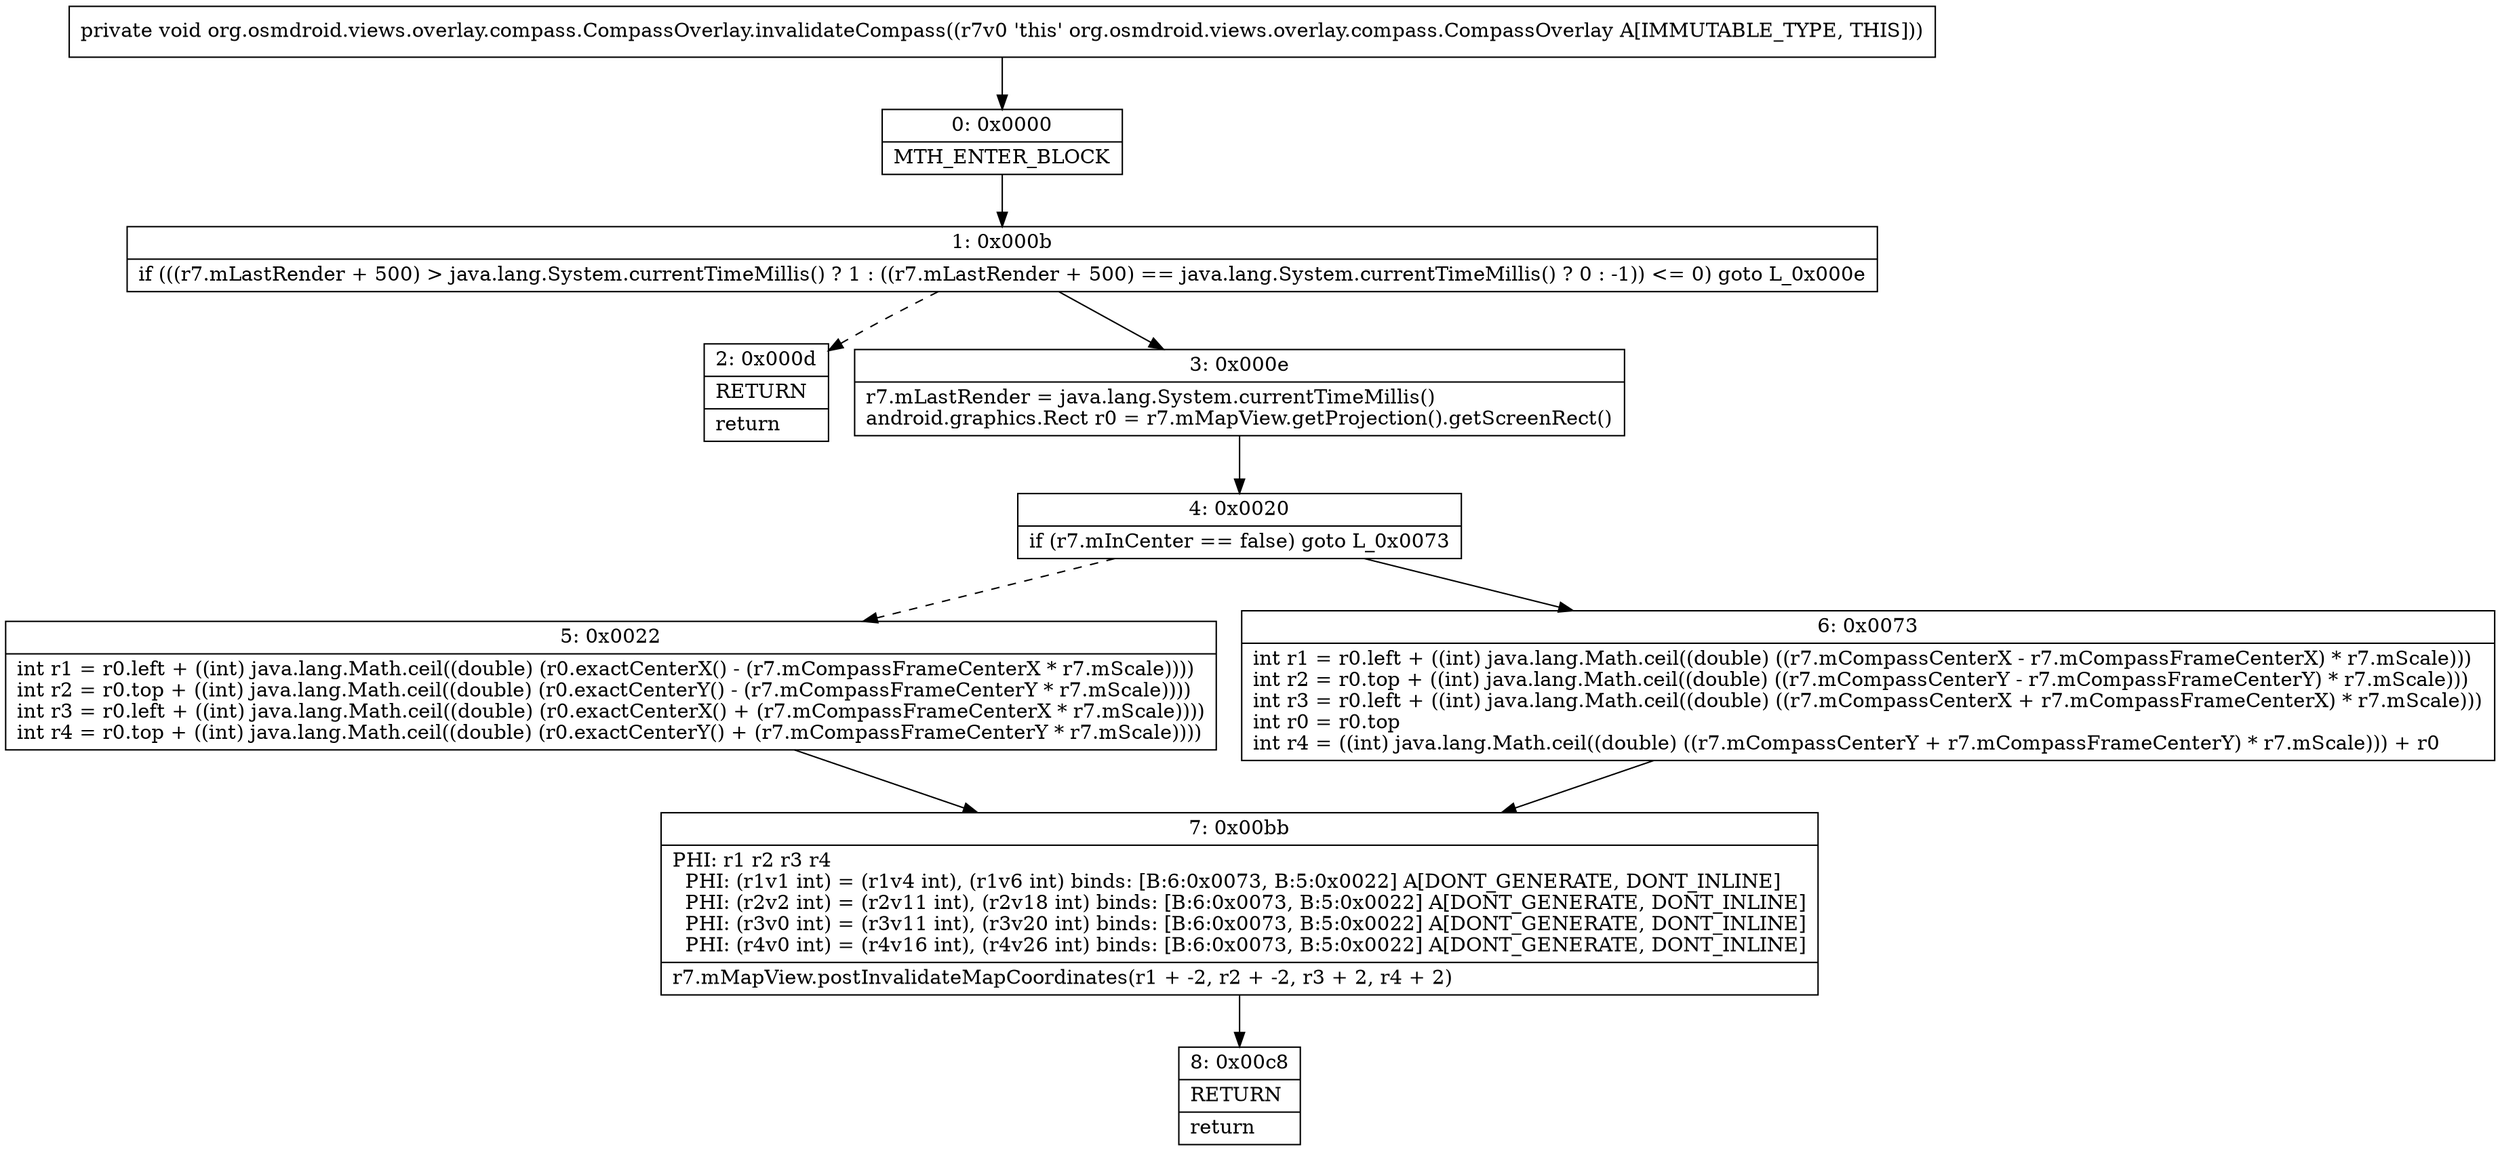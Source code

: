 digraph "CFG fororg.osmdroid.views.overlay.compass.CompassOverlay.invalidateCompass()V" {
Node_0 [shape=record,label="{0\:\ 0x0000|MTH_ENTER_BLOCK\l}"];
Node_1 [shape=record,label="{1\:\ 0x000b|if (((r7.mLastRender + 500) \> java.lang.System.currentTimeMillis() ? 1 : ((r7.mLastRender + 500) == java.lang.System.currentTimeMillis() ? 0 : \-1)) \<= 0) goto L_0x000e\l}"];
Node_2 [shape=record,label="{2\:\ 0x000d|RETURN\l|return\l}"];
Node_3 [shape=record,label="{3\:\ 0x000e|r7.mLastRender = java.lang.System.currentTimeMillis()\landroid.graphics.Rect r0 = r7.mMapView.getProjection().getScreenRect()\l}"];
Node_4 [shape=record,label="{4\:\ 0x0020|if (r7.mInCenter == false) goto L_0x0073\l}"];
Node_5 [shape=record,label="{5\:\ 0x0022|int r1 = r0.left + ((int) java.lang.Math.ceil((double) (r0.exactCenterX() \- (r7.mCompassFrameCenterX * r7.mScale))))\lint r2 = r0.top + ((int) java.lang.Math.ceil((double) (r0.exactCenterY() \- (r7.mCompassFrameCenterY * r7.mScale))))\lint r3 = r0.left + ((int) java.lang.Math.ceil((double) (r0.exactCenterX() + (r7.mCompassFrameCenterX * r7.mScale))))\lint r4 = r0.top + ((int) java.lang.Math.ceil((double) (r0.exactCenterY() + (r7.mCompassFrameCenterY * r7.mScale))))\l}"];
Node_6 [shape=record,label="{6\:\ 0x0073|int r1 = r0.left + ((int) java.lang.Math.ceil((double) ((r7.mCompassCenterX \- r7.mCompassFrameCenterX) * r7.mScale)))\lint r2 = r0.top + ((int) java.lang.Math.ceil((double) ((r7.mCompassCenterY \- r7.mCompassFrameCenterY) * r7.mScale)))\lint r3 = r0.left + ((int) java.lang.Math.ceil((double) ((r7.mCompassCenterX + r7.mCompassFrameCenterX) * r7.mScale)))\lint r0 = r0.top\lint r4 = ((int) java.lang.Math.ceil((double) ((r7.mCompassCenterY + r7.mCompassFrameCenterY) * r7.mScale))) + r0\l}"];
Node_7 [shape=record,label="{7\:\ 0x00bb|PHI: r1 r2 r3 r4 \l  PHI: (r1v1 int) = (r1v4 int), (r1v6 int) binds: [B:6:0x0073, B:5:0x0022] A[DONT_GENERATE, DONT_INLINE]\l  PHI: (r2v2 int) = (r2v11 int), (r2v18 int) binds: [B:6:0x0073, B:5:0x0022] A[DONT_GENERATE, DONT_INLINE]\l  PHI: (r3v0 int) = (r3v11 int), (r3v20 int) binds: [B:6:0x0073, B:5:0x0022] A[DONT_GENERATE, DONT_INLINE]\l  PHI: (r4v0 int) = (r4v16 int), (r4v26 int) binds: [B:6:0x0073, B:5:0x0022] A[DONT_GENERATE, DONT_INLINE]\l|r7.mMapView.postInvalidateMapCoordinates(r1 + \-2, r2 + \-2, r3 + 2, r4 + 2)\l}"];
Node_8 [shape=record,label="{8\:\ 0x00c8|RETURN\l|return\l}"];
MethodNode[shape=record,label="{private void org.osmdroid.views.overlay.compass.CompassOverlay.invalidateCompass((r7v0 'this' org.osmdroid.views.overlay.compass.CompassOverlay A[IMMUTABLE_TYPE, THIS])) }"];
MethodNode -> Node_0;
Node_0 -> Node_1;
Node_1 -> Node_2[style=dashed];
Node_1 -> Node_3;
Node_3 -> Node_4;
Node_4 -> Node_5[style=dashed];
Node_4 -> Node_6;
Node_5 -> Node_7;
Node_6 -> Node_7;
Node_7 -> Node_8;
}

